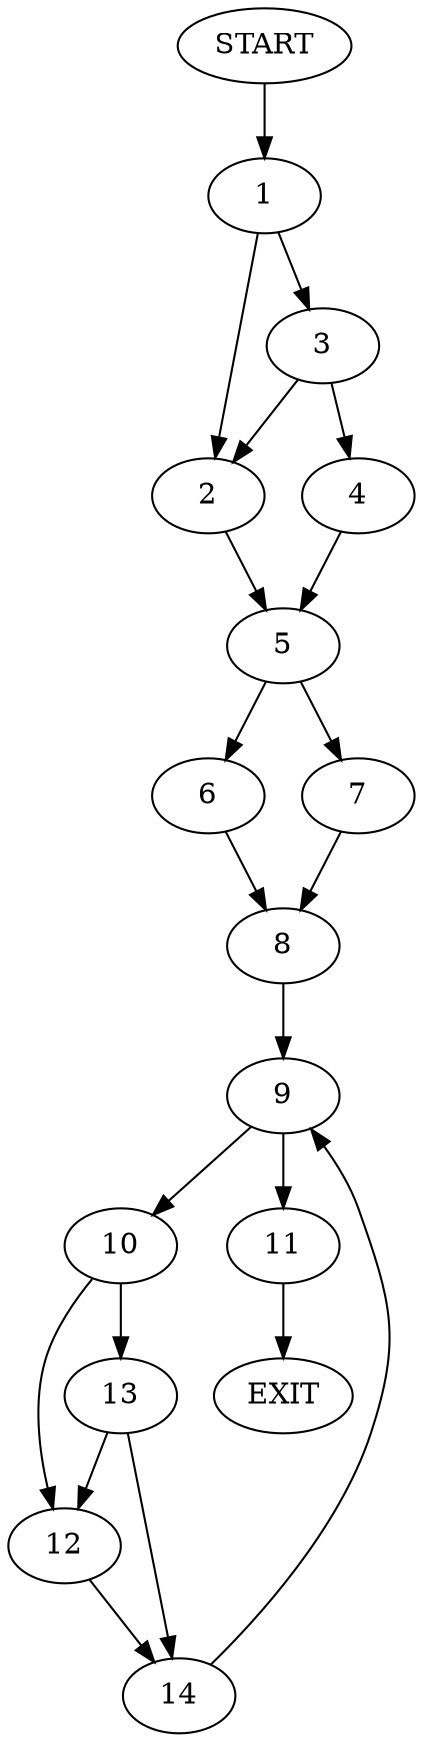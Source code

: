 digraph {
0 [label="START"]
15 [label="EXIT"]
0 -> 1
1 -> 2
1 -> 3
3 -> 2
3 -> 4
2 -> 5
4 -> 5
5 -> 6
5 -> 7
7 -> 8
6 -> 8
8 -> 9
9 -> 10
9 -> 11
11 -> 15
10 -> 12
10 -> 13
12 -> 14
13 -> 12
13 -> 14
14 -> 9
}
